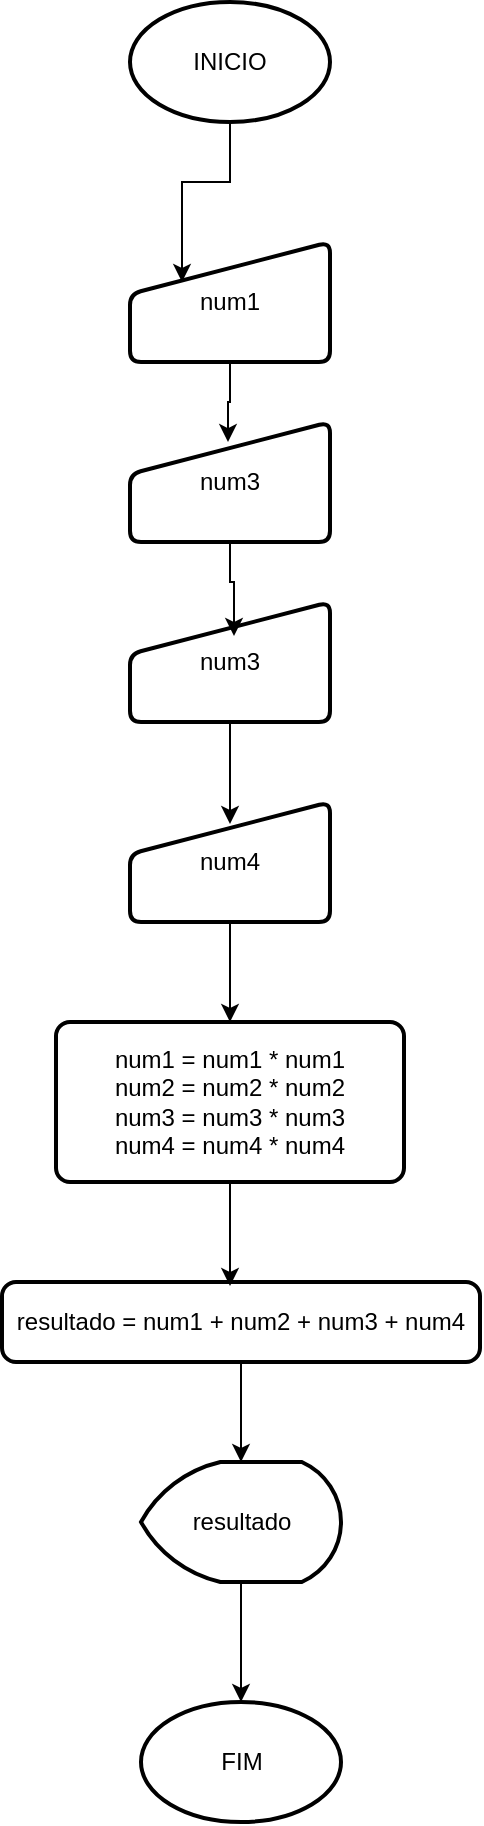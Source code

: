<mxfile version="26.0.8">
  <diagram name="Página-1" id="iTGrFSd2qr7wfeM9Ffsf">
    <mxGraphModel dx="1390" dy="761" grid="1" gridSize="10" guides="1" tooltips="1" connect="1" arrows="1" fold="1" page="1" pageScale="1" pageWidth="827" pageHeight="1169" math="0" shadow="0">
      <root>
        <mxCell id="0" />
        <mxCell id="1" parent="0" />
        <mxCell id="u35mKe4VdXgHx9B56DZ1-1" value="INICIO" style="strokeWidth=2;html=1;shape=mxgraph.flowchart.start_1;whiteSpace=wrap;" vertex="1" parent="1">
          <mxGeometry x="364" y="50" width="100" height="60" as="geometry" />
        </mxCell>
        <mxCell id="u35mKe4VdXgHx9B56DZ1-2" value="FIM" style="strokeWidth=2;html=1;shape=mxgraph.flowchart.start_1;whiteSpace=wrap;" vertex="1" parent="1">
          <mxGeometry x="369.5" y="900" width="100" height="60" as="geometry" />
        </mxCell>
        <mxCell id="u35mKe4VdXgHx9B56DZ1-3" value="num1" style="html=1;strokeWidth=2;shape=manualInput;whiteSpace=wrap;rounded=1;size=26;arcSize=11;" vertex="1" parent="1">
          <mxGeometry x="364" y="170" width="100" height="60" as="geometry" />
        </mxCell>
        <mxCell id="u35mKe4VdXgHx9B56DZ1-4" value="num3" style="html=1;strokeWidth=2;shape=manualInput;whiteSpace=wrap;rounded=1;size=26;arcSize=11;" vertex="1" parent="1">
          <mxGeometry x="364" y="260" width="100" height="60" as="geometry" />
        </mxCell>
        <mxCell id="u35mKe4VdXgHx9B56DZ1-5" value="num3" style="html=1;strokeWidth=2;shape=manualInput;whiteSpace=wrap;rounded=1;size=26;arcSize=11;" vertex="1" parent="1">
          <mxGeometry x="364" y="350" width="100" height="60" as="geometry" />
        </mxCell>
        <mxCell id="RXDAagLPkj56EJYNG_rw-2" style="edgeStyle=orthogonalEdgeStyle;rounded=0;orthogonalLoop=1;jettySize=auto;html=1;entryX=0.5;entryY=0;entryDx=0;entryDy=0;" edge="1" parent="1" source="u35mKe4VdXgHx9B56DZ1-6" target="RXDAagLPkj56EJYNG_rw-1">
          <mxGeometry relative="1" as="geometry" />
        </mxCell>
        <mxCell id="u35mKe4VdXgHx9B56DZ1-6" value="num4" style="html=1;strokeWidth=2;shape=manualInput;whiteSpace=wrap;rounded=1;size=26;arcSize=11;" vertex="1" parent="1">
          <mxGeometry x="364" y="450" width="100" height="60" as="geometry" />
        </mxCell>
        <mxCell id="QKtd_yZXsqyBBsELBZRG-2" style="edgeStyle=orthogonalEdgeStyle;rounded=0;orthogonalLoop=1;jettySize=auto;html=1;entryX=0.26;entryY=0.333;entryDx=0;entryDy=0;entryPerimeter=0;" edge="1" parent="1" source="u35mKe4VdXgHx9B56DZ1-1" target="u35mKe4VdXgHx9B56DZ1-3">
          <mxGeometry relative="1" as="geometry" />
        </mxCell>
        <mxCell id="QKtd_yZXsqyBBsELBZRG-3" style="edgeStyle=orthogonalEdgeStyle;rounded=0;orthogonalLoop=1;jettySize=auto;html=1;entryX=0.49;entryY=0.167;entryDx=0;entryDy=0;entryPerimeter=0;" edge="1" parent="1" source="u35mKe4VdXgHx9B56DZ1-3" target="u35mKe4VdXgHx9B56DZ1-4">
          <mxGeometry relative="1" as="geometry" />
        </mxCell>
        <mxCell id="QKtd_yZXsqyBBsELBZRG-4" style="edgeStyle=orthogonalEdgeStyle;rounded=0;orthogonalLoop=1;jettySize=auto;html=1;entryX=0.52;entryY=0.283;entryDx=0;entryDy=0;entryPerimeter=0;" edge="1" parent="1" source="u35mKe4VdXgHx9B56DZ1-4" target="u35mKe4VdXgHx9B56DZ1-5">
          <mxGeometry relative="1" as="geometry" />
        </mxCell>
        <mxCell id="QKtd_yZXsqyBBsELBZRG-5" style="edgeStyle=orthogonalEdgeStyle;rounded=0;orthogonalLoop=1;jettySize=auto;html=1;entryX=0.5;entryY=0.183;entryDx=0;entryDy=0;entryPerimeter=0;" edge="1" parent="1" source="u35mKe4VdXgHx9B56DZ1-5" target="u35mKe4VdXgHx9B56DZ1-6">
          <mxGeometry relative="1" as="geometry" />
        </mxCell>
        <mxCell id="RXDAagLPkj56EJYNG_rw-1" value="num1 = num1 * num1&lt;div&gt;num2 = num2 * num2&lt;/div&gt;&lt;div&gt;num3 = num3 * num3&lt;/div&gt;&lt;div&gt;num4 = num4 * num4&lt;/div&gt;" style="rounded=1;whiteSpace=wrap;html=1;absoluteArcSize=1;arcSize=14;strokeWidth=2;" vertex="1" parent="1">
          <mxGeometry x="327" y="560" width="174" height="80" as="geometry" />
        </mxCell>
        <mxCell id="RXDAagLPkj56EJYNG_rw-6" style="edgeStyle=orthogonalEdgeStyle;rounded=0;orthogonalLoop=1;jettySize=auto;html=1;" edge="1" parent="1" source="RXDAagLPkj56EJYNG_rw-3" target="RXDAagLPkj56EJYNG_rw-5">
          <mxGeometry relative="1" as="geometry" />
        </mxCell>
        <mxCell id="RXDAagLPkj56EJYNG_rw-3" value="resultado = num1 + num2 + num3 + num4" style="rounded=1;whiteSpace=wrap;html=1;absoluteArcSize=1;arcSize=14;strokeWidth=2;" vertex="1" parent="1">
          <mxGeometry x="300" y="690" width="239" height="40" as="geometry" />
        </mxCell>
        <mxCell id="RXDAagLPkj56EJYNG_rw-4" style="edgeStyle=orthogonalEdgeStyle;rounded=0;orthogonalLoop=1;jettySize=auto;html=1;entryX=0.477;entryY=0.05;entryDx=0;entryDy=0;entryPerimeter=0;" edge="1" parent="1" source="RXDAagLPkj56EJYNG_rw-1" target="RXDAagLPkj56EJYNG_rw-3">
          <mxGeometry relative="1" as="geometry" />
        </mxCell>
        <mxCell id="RXDAagLPkj56EJYNG_rw-5" value="resultado" style="strokeWidth=2;html=1;shape=mxgraph.flowchart.display;whiteSpace=wrap;" vertex="1" parent="1">
          <mxGeometry x="369.5" y="780" width="100" height="60" as="geometry" />
        </mxCell>
        <mxCell id="RXDAagLPkj56EJYNG_rw-7" style="edgeStyle=orthogonalEdgeStyle;rounded=0;orthogonalLoop=1;jettySize=auto;html=1;entryX=0.5;entryY=0;entryDx=0;entryDy=0;entryPerimeter=0;" edge="1" parent="1" source="RXDAagLPkj56EJYNG_rw-5" target="u35mKe4VdXgHx9B56DZ1-2">
          <mxGeometry relative="1" as="geometry" />
        </mxCell>
      </root>
    </mxGraphModel>
  </diagram>
</mxfile>
